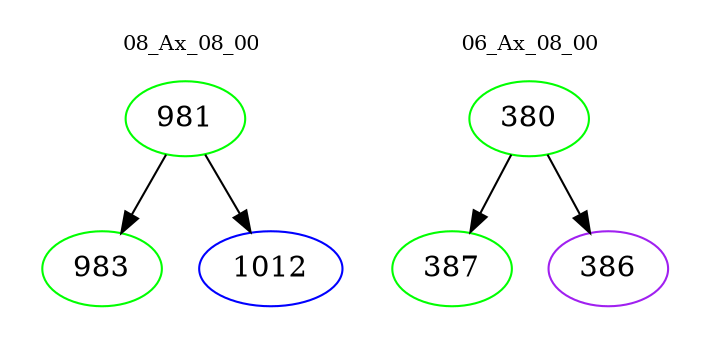 digraph{
subgraph cluster_0 {
color = white
label = "08_Ax_08_00";
fontsize=10;
T0_981 [label="981", color="green"]
T0_981 -> T0_983 [color="black"]
T0_983 [label="983", color="green"]
T0_981 -> T0_1012 [color="black"]
T0_1012 [label="1012", color="blue"]
}
subgraph cluster_1 {
color = white
label = "06_Ax_08_00";
fontsize=10;
T1_380 [label="380", color="green"]
T1_380 -> T1_387 [color="black"]
T1_387 [label="387", color="green"]
T1_380 -> T1_386 [color="black"]
T1_386 [label="386", color="purple"]
}
}
